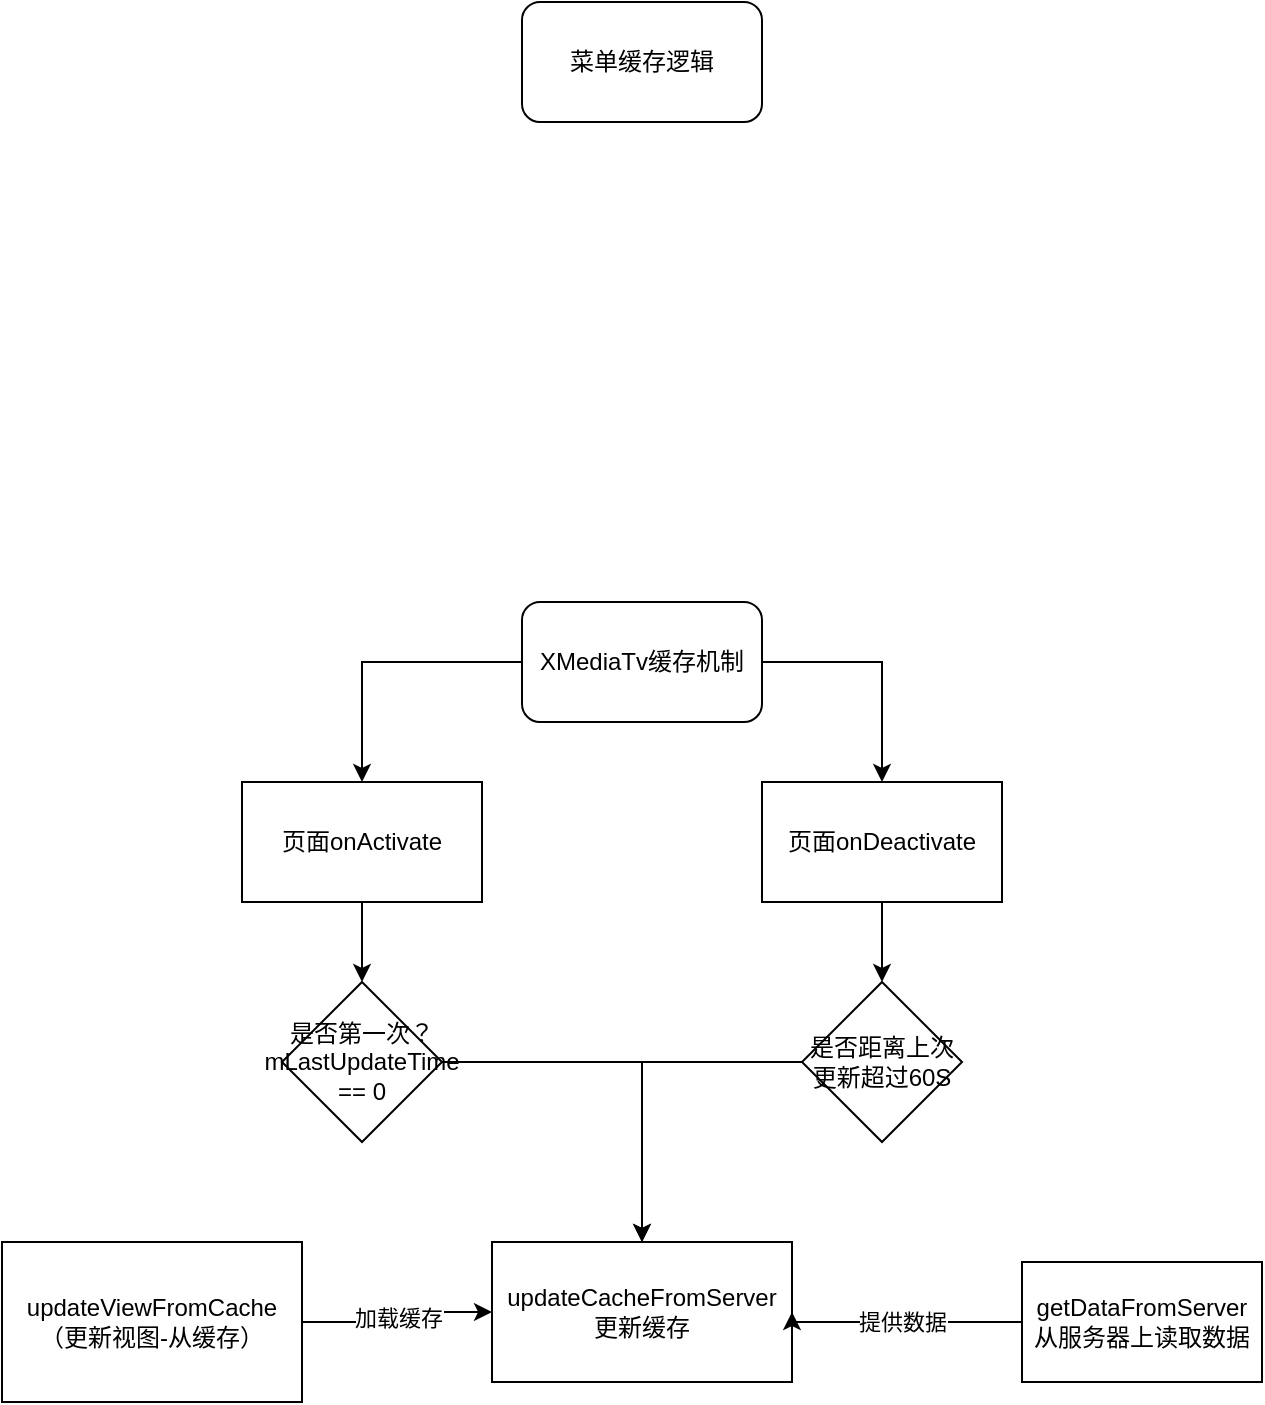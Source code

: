 <mxfile version="12.4.7" type="github">
  <diagram id="xZNrRIc2WOHXO0rWwGNw" name="第 1 页">
    <mxGraphModel dx="1303" dy="767" grid="1" gridSize="10" guides="1" tooltips="1" connect="1" arrows="1" fold="1" page="1" pageScale="1" pageWidth="827" pageHeight="1169" math="0" shadow="0">
      <root>
        <mxCell id="0"/>
        <mxCell id="1" parent="0"/>
        <mxCell id="ay92i4HkIVaXgd9hQ1Op-6" style="edgeStyle=orthogonalEdgeStyle;rounded=0;orthogonalLoop=1;jettySize=auto;html=1;" edge="1" parent="1" source="9KfrOwR9WPEPRYZSD0fy-1" target="9KfrOwR9WPEPRYZSD0fy-11">
          <mxGeometry relative="1" as="geometry"/>
        </mxCell>
        <mxCell id="ay92i4HkIVaXgd9hQ1Op-7" style="edgeStyle=orthogonalEdgeStyle;rounded=0;orthogonalLoop=1;jettySize=auto;html=1;entryX=0.5;entryY=0;entryDx=0;entryDy=0;" edge="1" parent="1" source="9KfrOwR9WPEPRYZSD0fy-1" target="ay92i4HkIVaXgd9hQ1Op-1">
          <mxGeometry relative="1" as="geometry">
            <Array as="points">
              <mxPoint x="530" y="350"/>
            </Array>
          </mxGeometry>
        </mxCell>
        <mxCell id="9KfrOwR9WPEPRYZSD0fy-1" value="XMediaTv缓存机制" style="rounded=1;whiteSpace=wrap;html=1;" parent="1" vertex="1">
          <mxGeometry x="350" y="320" width="120" height="60" as="geometry"/>
        </mxCell>
        <mxCell id="9KfrOwR9WPEPRYZSD0fy-2" value="updateCacheFromServer&lt;br&gt;更新缓存" style="rounded=0;whiteSpace=wrap;html=1;" parent="1" vertex="1">
          <mxGeometry x="335" y="640" width="150" height="70" as="geometry"/>
        </mxCell>
        <mxCell id="9KfrOwR9WPEPRYZSD0fy-6" value="提供数据" style="edgeStyle=orthogonalEdgeStyle;rounded=0;orthogonalLoop=1;jettySize=auto;html=1;entryX=1;entryY=0.5;entryDx=0;entryDy=0;" parent="1" source="9KfrOwR9WPEPRYZSD0fy-4" target="9KfrOwR9WPEPRYZSD0fy-2" edge="1">
          <mxGeometry relative="1" as="geometry">
            <mxPoint x="510" y="675" as="targetPoint"/>
            <Array as="points">
              <mxPoint x="530" y="680"/>
              <mxPoint x="530" y="680"/>
            </Array>
          </mxGeometry>
        </mxCell>
        <mxCell id="9KfrOwR9WPEPRYZSD0fy-4" value="getDataFromServer&lt;br&gt;从服务器上读取数据" style="rounded=0;whiteSpace=wrap;html=1;" parent="1" vertex="1">
          <mxGeometry x="600" y="650" width="120" height="60" as="geometry"/>
        </mxCell>
        <mxCell id="9KfrOwR9WPEPRYZSD0fy-10" value="加载缓存" style="edgeStyle=orthogonalEdgeStyle;rounded=0;orthogonalLoop=1;jettySize=auto;html=1;" parent="1" source="9KfrOwR9WPEPRYZSD0fy-7" target="9KfrOwR9WPEPRYZSD0fy-2" edge="1">
          <mxGeometry relative="1" as="geometry"/>
        </mxCell>
        <mxCell id="9KfrOwR9WPEPRYZSD0fy-7" value="updateViewFromCache&lt;br&gt;（更新视图-从缓存）" style="rounded=0;whiteSpace=wrap;html=1;" parent="1" vertex="1">
          <mxGeometry x="90" y="640" width="150" height="80" as="geometry"/>
        </mxCell>
        <mxCell id="9KfrOwR9WPEPRYZSD0fy-16" value="" style="edgeStyle=orthogonalEdgeStyle;rounded=0;orthogonalLoop=1;jettySize=auto;html=1;" parent="1" source="9KfrOwR9WPEPRYZSD0fy-11" target="9KfrOwR9WPEPRYZSD0fy-15" edge="1">
          <mxGeometry relative="1" as="geometry"/>
        </mxCell>
        <mxCell id="9KfrOwR9WPEPRYZSD0fy-11" value="页面onActivate" style="rounded=0;whiteSpace=wrap;html=1;" parent="1" vertex="1">
          <mxGeometry x="210" y="410" width="120" height="60" as="geometry"/>
        </mxCell>
        <mxCell id="ay92i4HkIVaXgd9hQ1Op-4" style="edgeStyle=orthogonalEdgeStyle;rounded=0;orthogonalLoop=1;jettySize=auto;html=1;entryX=0.5;entryY=0;entryDx=0;entryDy=0;" edge="1" parent="1" source="9KfrOwR9WPEPRYZSD0fy-15" target="9KfrOwR9WPEPRYZSD0fy-2">
          <mxGeometry relative="1" as="geometry"/>
        </mxCell>
        <mxCell id="9KfrOwR9WPEPRYZSD0fy-15" value="是否第一次？&lt;br&gt;mLastUpdateTime == 0" style="rhombus;whiteSpace=wrap;html=1;" parent="1" vertex="1">
          <mxGeometry x="230" y="510" width="80" height="80" as="geometry"/>
        </mxCell>
        <mxCell id="ay92i4HkIVaXgd9hQ1Op-3" value="" style="edgeStyle=orthogonalEdgeStyle;rounded=0;orthogonalLoop=1;jettySize=auto;html=1;" edge="1" parent="1" source="ay92i4HkIVaXgd9hQ1Op-1" target="ay92i4HkIVaXgd9hQ1Op-2">
          <mxGeometry relative="1" as="geometry"/>
        </mxCell>
        <mxCell id="ay92i4HkIVaXgd9hQ1Op-1" value="页面onDeactivate" style="rounded=0;whiteSpace=wrap;html=1;" vertex="1" parent="1">
          <mxGeometry x="470" y="410" width="120" height="60" as="geometry"/>
        </mxCell>
        <mxCell id="ay92i4HkIVaXgd9hQ1Op-5" style="edgeStyle=orthogonalEdgeStyle;rounded=0;orthogonalLoop=1;jettySize=auto;html=1;entryX=0.5;entryY=0;entryDx=0;entryDy=0;" edge="1" parent="1" source="ay92i4HkIVaXgd9hQ1Op-2" target="9KfrOwR9WPEPRYZSD0fy-2">
          <mxGeometry relative="1" as="geometry"/>
        </mxCell>
        <mxCell id="ay92i4HkIVaXgd9hQ1Op-2" value="是否距离上次更新超过60S" style="rhombus;whiteSpace=wrap;html=1;" vertex="1" parent="1">
          <mxGeometry x="490" y="510" width="80" height="80" as="geometry"/>
        </mxCell>
        <mxCell id="ay92i4HkIVaXgd9hQ1Op-9" value="菜单缓存逻辑" style="rounded=1;whiteSpace=wrap;html=1;" vertex="1" parent="1">
          <mxGeometry x="350" y="20" width="120" height="60" as="geometry"/>
        </mxCell>
      </root>
    </mxGraphModel>
  </diagram>
</mxfile>
